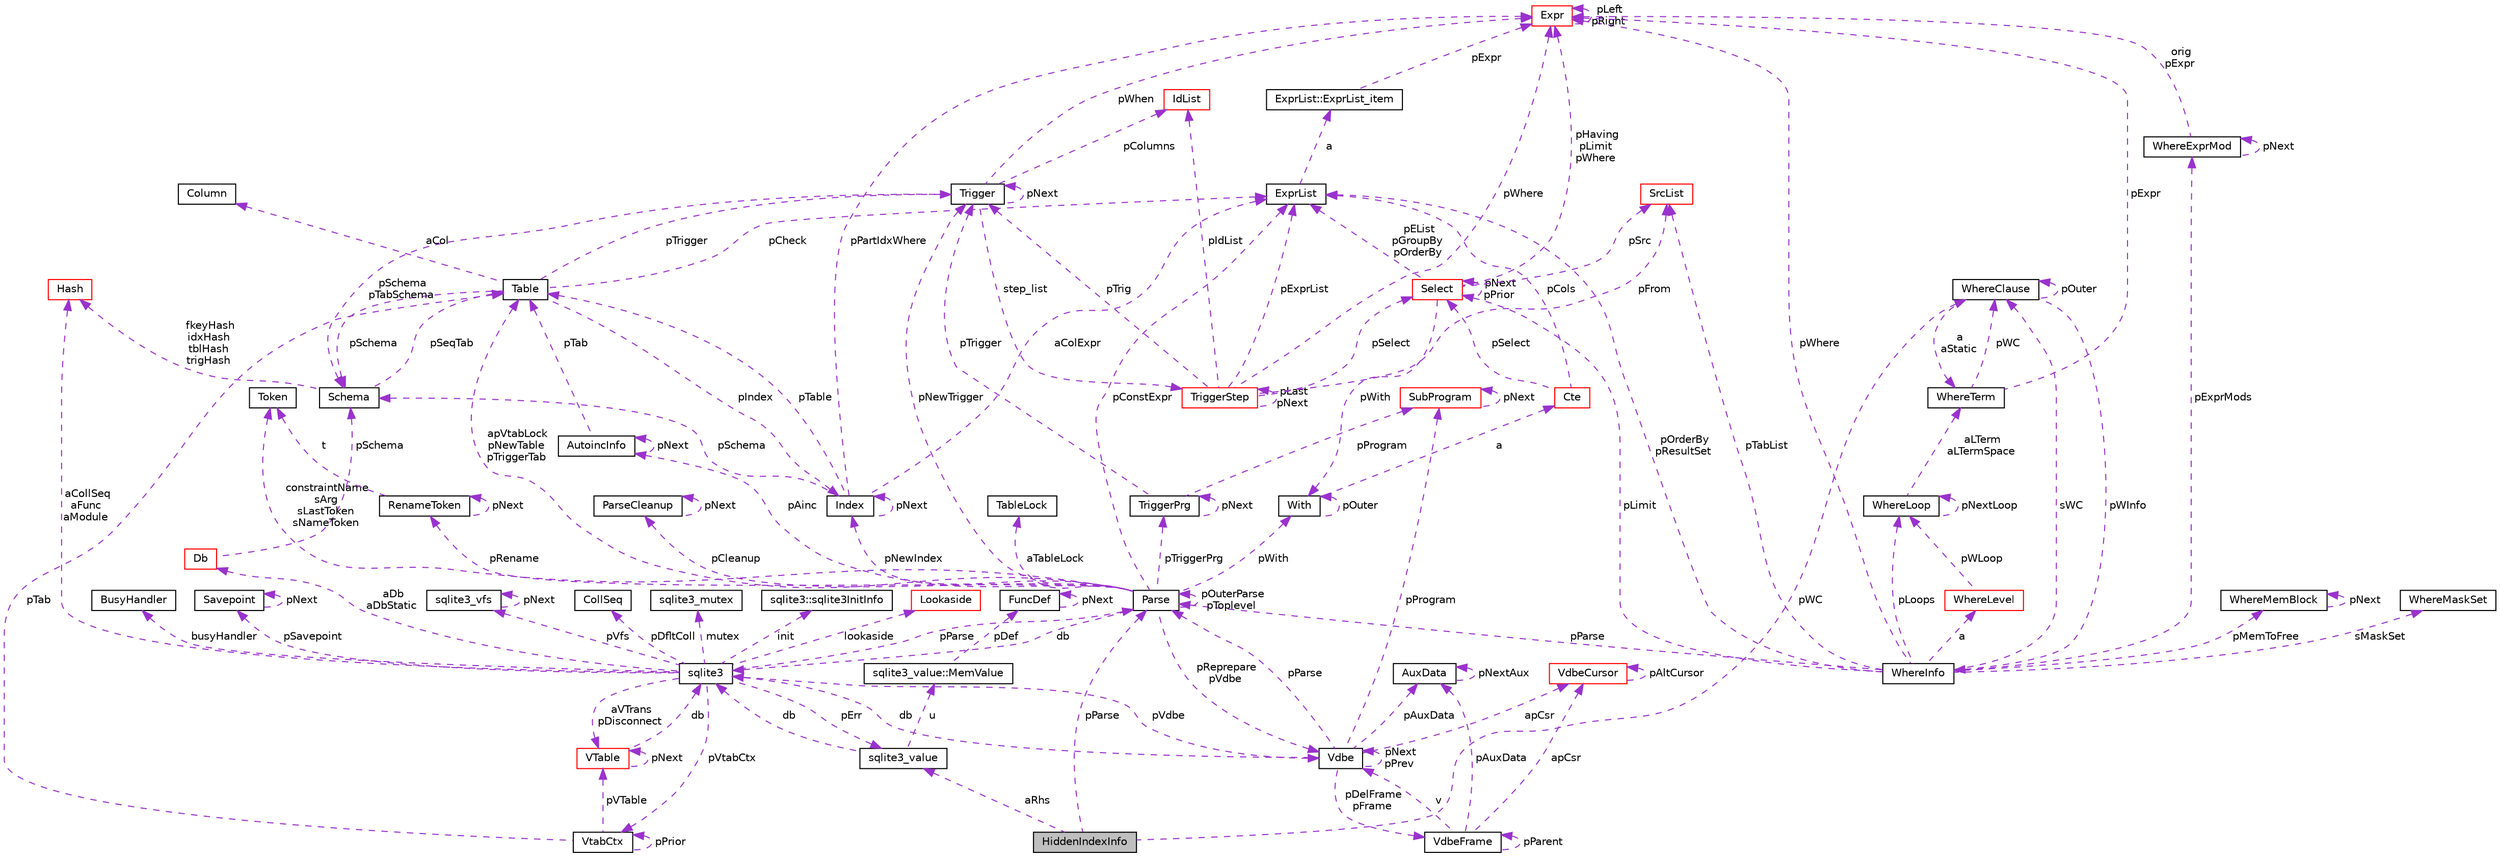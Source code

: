 digraph "HiddenIndexInfo"
{
 // LATEX_PDF_SIZE
  edge [fontname="Helvetica",fontsize="10",labelfontname="Helvetica",labelfontsize="10"];
  node [fontname="Helvetica",fontsize="10",shape=record];
  Node1 [label="HiddenIndexInfo",height=0.2,width=0.4,color="black", fillcolor="grey75", style="filled", fontcolor="black",tooltip=" "];
  Node2 -> Node1 [dir="back",color="darkorchid3",fontsize="10",style="dashed",label=" pWC" ,fontname="Helvetica"];
  Node2 [label="WhereClause",height=0.2,width=0.4,color="black", fillcolor="white", style="filled",URL="$db/d1b/sqlite3_8c.html#da/d54/structWhereClause",tooltip=" "];
  Node3 -> Node2 [dir="back",color="darkorchid3",fontsize="10",style="dashed",label=" pWInfo" ,fontname="Helvetica"];
  Node3 [label="WhereInfo",height=0.2,width=0.4,color="black", fillcolor="white", style="filled",URL="$db/d1b/sqlite3_8c.html#d9/d37/structWhereInfo",tooltip=" "];
  Node4 -> Node3 [dir="back",color="darkorchid3",fontsize="10",style="dashed",label=" pParse" ,fontname="Helvetica"];
  Node4 [label="Parse",height=0.2,width=0.4,color="black", fillcolor="white", style="filled",URL="$db/d1b/sqlite3_8c.html#db/dbb/structParse",tooltip=" "];
  Node5 -> Node4 [dir="back",color="darkorchid3",fontsize="10",style="dashed",label=" db" ,fontname="Helvetica"];
  Node5 [label="sqlite3",height=0.2,width=0.4,color="black", fillcolor="white", style="filled",URL="$d9/dcd/structsqlite3.html",tooltip=" "];
  Node6 -> Node5 [dir="back",color="darkorchid3",fontsize="10",style="dashed",label=" pVfs" ,fontname="Helvetica"];
  Node6 [label="sqlite3_vfs",height=0.2,width=0.4,color="black", fillcolor="white", style="filled",URL="$d3/d36/structsqlite3__vfs.html",tooltip=" "];
  Node6 -> Node6 [dir="back",color="darkorchid3",fontsize="10",style="dashed",label=" pNext" ,fontname="Helvetica"];
  Node7 -> Node5 [dir="back",color="darkorchid3",fontsize="10",style="dashed",label=" pVdbe" ,fontname="Helvetica"];
  Node7 [label="Vdbe",height=0.2,width=0.4,color="black", fillcolor="white", style="filled",URL="$db/d1b/sqlite3_8c.html#de/d53/structVdbe",tooltip=" "];
  Node5 -> Node7 [dir="back",color="darkorchid3",fontsize="10",style="dashed",label=" db" ,fontname="Helvetica"];
  Node7 -> Node7 [dir="back",color="darkorchid3",fontsize="10",style="dashed",label=" pNext\npPrev" ,fontname="Helvetica"];
  Node4 -> Node7 [dir="back",color="darkorchid3",fontsize="10",style="dashed",label=" pParse" ,fontname="Helvetica"];
  Node8 -> Node7 [dir="back",color="darkorchid3",fontsize="10",style="dashed",label=" apCsr" ,fontname="Helvetica"];
  Node8 [label="VdbeCursor",height=0.2,width=0.4,color="red", fillcolor="white", style="filled",URL="$db/d1b/sqlite3_8c.html#d0/dd5/structVdbeCursor",tooltip=" "];
  Node8 -> Node8 [dir="back",color="darkorchid3",fontsize="10",style="dashed",label=" pAltCursor" ,fontname="Helvetica"];
  Node11 -> Node7 [dir="back",color="darkorchid3",fontsize="10",style="dashed",label=" pDelFrame\npFrame" ,fontname="Helvetica"];
  Node11 [label="VdbeFrame",height=0.2,width=0.4,color="black", fillcolor="white", style="filled",URL="$db/d1b/sqlite3_8c.html#df/db1/structVdbeFrame",tooltip=" "];
  Node7 -> Node11 [dir="back",color="darkorchid3",fontsize="10",style="dashed",label=" v" ,fontname="Helvetica"];
  Node11 -> Node11 [dir="back",color="darkorchid3",fontsize="10",style="dashed",label=" pParent" ,fontname="Helvetica"];
  Node8 -> Node11 [dir="back",color="darkorchid3",fontsize="10",style="dashed",label=" apCsr" ,fontname="Helvetica"];
  Node12 -> Node11 [dir="back",color="darkorchid3",fontsize="10",style="dashed",label=" pAuxData" ,fontname="Helvetica"];
  Node12 [label="AuxData",height=0.2,width=0.4,color="black", fillcolor="white", style="filled",URL="$d7/d4c/structAuxData.html",tooltip=" "];
  Node12 -> Node12 [dir="back",color="darkorchid3",fontsize="10",style="dashed",label=" pNextAux" ,fontname="Helvetica"];
  Node13 -> Node7 [dir="back",color="darkorchid3",fontsize="10",style="dashed",label=" pProgram" ,fontname="Helvetica"];
  Node13 [label="SubProgram",height=0.2,width=0.4,color="red", fillcolor="white", style="filled",URL="$db/d1b/sqlite3_8c.html#de/d7a/structSubProgram",tooltip=" "];
  Node13 -> Node13 [dir="back",color="darkorchid3",fontsize="10",style="dashed",label=" pNext" ,fontname="Helvetica"];
  Node12 -> Node7 [dir="back",color="darkorchid3",fontsize="10",style="dashed",label=" pAuxData" ,fontname="Helvetica"];
  Node10 -> Node5 [dir="back",color="darkorchid3",fontsize="10",style="dashed",label=" pDfltColl" ,fontname="Helvetica"];
  Node10 [label="CollSeq",height=0.2,width=0.4,color="black", fillcolor="white", style="filled",URL="$d1/d4e/structCollSeq.html",tooltip=" "];
  Node49 -> Node5 [dir="back",color="darkorchid3",fontsize="10",style="dashed",label=" mutex" ,fontname="Helvetica"];
  Node49 [label="sqlite3_mutex",height=0.2,width=0.4,color="black", fillcolor="white", style="filled",URL="$db/d1b/sqlite3_8c.html#d5/d3c/structsqlite3__mutex",tooltip=" "];
  Node50 -> Node5 [dir="back",color="darkorchid3",fontsize="10",style="dashed",label=" aDb\naDbStatic" ,fontname="Helvetica"];
  Node50 [label="Db",height=0.2,width=0.4,color="red", fillcolor="white", style="filled",URL="$db/d1b/sqlite3_8c.html#d2/d6b/structDb",tooltip=" "];
  Node26 -> Node50 [dir="back",color="darkorchid3",fontsize="10",style="dashed",label=" pSchema" ,fontname="Helvetica"];
  Node26 [label="Schema",height=0.2,width=0.4,color="black", fillcolor="white", style="filled",URL="$db/d1b/sqlite3_8c.html#d8/db0/structSchema",tooltip=" "];
  Node27 -> Node26 [dir="back",color="darkorchid3",fontsize="10",style="dashed",label=" fkeyHash\nidxHash\ntblHash\ntrigHash" ,fontname="Helvetica"];
  Node27 [label="Hash",height=0.2,width=0.4,color="red", fillcolor="white", style="filled",URL="$db/d1b/sqlite3_8c.html#d1/dbe/structHash",tooltip=" "];
  Node23 -> Node26 [dir="back",color="darkorchid3",fontsize="10",style="dashed",label=" pSeqTab" ,fontname="Helvetica"];
  Node23 [label="Table",height=0.2,width=0.4,color="black", fillcolor="white", style="filled",URL="$db/d1b/sqlite3_8c.html#dc/dcb/structTable",tooltip=" "];
  Node24 -> Node23 [dir="back",color="darkorchid3",fontsize="10",style="dashed",label=" aCol" ,fontname="Helvetica"];
  Node24 [label="Column",height=0.2,width=0.4,color="black", fillcolor="white", style="filled",URL="$db/d1b/sqlite3_8c.html#dc/dc1/structColumn",tooltip=" "];
  Node25 -> Node23 [dir="back",color="darkorchid3",fontsize="10",style="dashed",label=" pIndex" ,fontname="Helvetica"];
  Node25 [label="Index",height=0.2,width=0.4,color="black", fillcolor="white", style="filled",URL="$db/d1b/sqlite3_8c.html#df/d86/structIndex",tooltip=" "];
  Node23 -> Node25 [dir="back",color="darkorchid3",fontsize="10",style="dashed",label=" pTable" ,fontname="Helvetica"];
  Node25 -> Node25 [dir="back",color="darkorchid3",fontsize="10",style="dashed",label=" pNext" ,fontname="Helvetica"];
  Node26 -> Node25 [dir="back",color="darkorchid3",fontsize="10",style="dashed",label=" pSchema" ,fontname="Helvetica"];
  Node30 -> Node25 [dir="back",color="darkorchid3",fontsize="10",style="dashed",label=" pPartIdxWhere" ,fontname="Helvetica"];
  Node30 [label="Expr",height=0.2,width=0.4,color="red", fillcolor="white", style="filled",URL="$db/d1b/sqlite3_8c.html#d4/dfb/structExpr",tooltip=" "];
  Node30 -> Node30 [dir="back",color="darkorchid3",fontsize="10",style="dashed",label=" pLeft\npRight" ,fontname="Helvetica"];
  Node32 -> Node25 [dir="back",color="darkorchid3",fontsize="10",style="dashed",label=" aColExpr" ,fontname="Helvetica"];
  Node32 [label="ExprList",height=0.2,width=0.4,color="black", fillcolor="white", style="filled",URL="$db/d1b/sqlite3_8c.html#d5/d5c/structExprList",tooltip=" "];
  Node33 -> Node32 [dir="back",color="darkorchid3",fontsize="10",style="dashed",label=" a" ,fontname="Helvetica"];
  Node33 [label="ExprList::ExprList_item",height=0.2,width=0.4,color="black", fillcolor="white", style="filled",URL="$db/d1b/sqlite3_8c.html#d8/dae/structExprList_1_1ExprList__item",tooltip=" "];
  Node30 -> Node33 [dir="back",color="darkorchid3",fontsize="10",style="dashed",label=" pExpr" ,fontname="Helvetica"];
  Node32 -> Node23 [dir="back",color="darkorchid3",fontsize="10",style="dashed",label=" pCheck" ,fontname="Helvetica"];
  Node36 -> Node23 [dir="back",color="darkorchid3",fontsize="10",style="dashed",label=" pTrigger" ,fontname="Helvetica"];
  Node36 [label="Trigger",height=0.2,width=0.4,color="black", fillcolor="white", style="filled",URL="$db/d1b/sqlite3_8c.html#dc/d15/structTrigger",tooltip=" "];
  Node30 -> Node36 [dir="back",color="darkorchid3",fontsize="10",style="dashed",label=" pWhen" ,fontname="Helvetica"];
  Node37 -> Node36 [dir="back",color="darkorchid3",fontsize="10",style="dashed",label=" pColumns" ,fontname="Helvetica"];
  Node37 [label="IdList",height=0.2,width=0.4,color="red", fillcolor="white", style="filled",URL="$db/d1b/sqlite3_8c.html#da/d69/structIdList",tooltip=" "];
  Node26 -> Node36 [dir="back",color="darkorchid3",fontsize="10",style="dashed",label=" pSchema\npTabSchema" ,fontname="Helvetica"];
  Node39 -> Node36 [dir="back",color="darkorchid3",fontsize="10",style="dashed",label=" step_list" ,fontname="Helvetica"];
  Node39 [label="TriggerStep",height=0.2,width=0.4,color="red", fillcolor="white", style="filled",URL="$db/d1b/sqlite3_8c.html#d5/da5/structTriggerStep",tooltip=" "];
  Node36 -> Node39 [dir="back",color="darkorchid3",fontsize="10",style="dashed",label=" pTrig" ,fontname="Helvetica"];
  Node40 -> Node39 [dir="back",color="darkorchid3",fontsize="10",style="dashed",label=" pSelect" ,fontname="Helvetica"];
  Node40 [label="Select",height=0.2,width=0.4,color="red", fillcolor="white", style="filled",URL="$db/d1b/sqlite3_8c.html#dd/d39/structSelect",tooltip=" "];
  Node32 -> Node40 [dir="back",color="darkorchid3",fontsize="10",style="dashed",label=" pEList\npGroupBy\npOrderBy" ,fontname="Helvetica"];
  Node41 -> Node40 [dir="back",color="darkorchid3",fontsize="10",style="dashed",label=" pSrc" ,fontname="Helvetica"];
  Node41 [label="SrcList",height=0.2,width=0.4,color="red", fillcolor="white", style="filled",URL="$db/d1b/sqlite3_8c.html#de/deb/structSrcList",tooltip=" "];
  Node30 -> Node40 [dir="back",color="darkorchid3",fontsize="10",style="dashed",label=" pHaving\npLimit\npWhere" ,fontname="Helvetica"];
  Node40 -> Node40 [dir="back",color="darkorchid3",fontsize="10",style="dashed",label=" pNext\npPrior" ,fontname="Helvetica"];
  Node43 -> Node40 [dir="back",color="darkorchid3",fontsize="10",style="dashed",label=" pWith" ,fontname="Helvetica"];
  Node43 [label="With",height=0.2,width=0.4,color="black", fillcolor="white", style="filled",URL="$db/d1b/sqlite3_8c.html#df/d70/structWith",tooltip=" "];
  Node43 -> Node43 [dir="back",color="darkorchid3",fontsize="10",style="dashed",label=" pOuter" ,fontname="Helvetica"];
  Node44 -> Node43 [dir="back",color="darkorchid3",fontsize="10",style="dashed",label=" a" ,fontname="Helvetica"];
  Node44 [label="Cte",height=0.2,width=0.4,color="red", fillcolor="white", style="filled",URL="$db/d1b/sqlite3_8c.html#da/dbd/structCte",tooltip=" "];
  Node32 -> Node44 [dir="back",color="darkorchid3",fontsize="10",style="dashed",label=" pCols" ,fontname="Helvetica"];
  Node40 -> Node44 [dir="back",color="darkorchid3",fontsize="10",style="dashed",label=" pSelect" ,fontname="Helvetica"];
  Node41 -> Node39 [dir="back",color="darkorchid3",fontsize="10",style="dashed",label=" pFrom" ,fontname="Helvetica"];
  Node30 -> Node39 [dir="back",color="darkorchid3",fontsize="10",style="dashed",label=" pWhere" ,fontname="Helvetica"];
  Node32 -> Node39 [dir="back",color="darkorchid3",fontsize="10",style="dashed",label=" pExprList" ,fontname="Helvetica"];
  Node37 -> Node39 [dir="back",color="darkorchid3",fontsize="10",style="dashed",label=" pIdList" ,fontname="Helvetica"];
  Node39 -> Node39 [dir="back",color="darkorchid3",fontsize="10",style="dashed",label=" pLast\npNext" ,fontname="Helvetica"];
  Node36 -> Node36 [dir="back",color="darkorchid3",fontsize="10",style="dashed",label=" pNext" ,fontname="Helvetica"];
  Node26 -> Node23 [dir="back",color="darkorchid3",fontsize="10",style="dashed",label=" pSchema" ,fontname="Helvetica"];
  Node68 -> Node5 [dir="back",color="darkorchid3",fontsize="10",style="dashed",label=" init" ,fontname="Helvetica"];
  Node68 [label="sqlite3::sqlite3InitInfo",height=0.2,width=0.4,color="black", fillcolor="white", style="filled",URL="$d9/dcd/structsqlite3.html#df/d52/structsqlite3_1_1sqlite3InitInfo",tooltip=" "];
  Node4 -> Node5 [dir="back",color="darkorchid3",fontsize="10",style="dashed",label=" pParse" ,fontname="Helvetica"];
  Node18 -> Node5 [dir="back",color="darkorchid3",fontsize="10",style="dashed",label=" pErr" ,fontname="Helvetica"];
  Node18 [label="sqlite3_value",height=0.2,width=0.4,color="black", fillcolor="white", style="filled",URL="$d0/d9c/structsqlite3__value.html",tooltip=" "];
  Node19 -> Node18 [dir="back",color="darkorchid3",fontsize="10",style="dashed",label=" u" ,fontname="Helvetica"];
  Node19 [label="sqlite3_value::MemValue",height=0.2,width=0.4,color="black", fillcolor="white", style="filled",URL="$d0/d9c/structsqlite3__value.html#d5/da9/unionsqlite3__value_1_1MemValue",tooltip=" "];
  Node16 -> Node19 [dir="back",color="darkorchid3",fontsize="10",style="dashed",label=" pDef" ,fontname="Helvetica"];
  Node16 [label="FuncDef",height=0.2,width=0.4,color="black", fillcolor="white", style="filled",URL="$d1/d3a/structFuncDef.html",tooltip=" "];
  Node16 -> Node16 [dir="back",color="darkorchid3",fontsize="10",style="dashed",label=" pNext" ,fontname="Helvetica"];
  Node5 -> Node18 [dir="back",color="darkorchid3",fontsize="10",style="dashed",label=" db" ,fontname="Helvetica"];
  Node69 -> Node5 [dir="back",color="darkorchid3",fontsize="10",style="dashed",label=" lookaside" ,fontname="Helvetica"];
  Node69 [label="Lookaside",height=0.2,width=0.4,color="red", fillcolor="white", style="filled",URL="$db/d1b/sqlite3_8c.html#d9/d54/structLookaside",tooltip=" "];
  Node27 -> Node5 [dir="back",color="darkorchid3",fontsize="10",style="dashed",label=" aCollSeq\naFunc\naModule" ,fontname="Helvetica"];
  Node71 -> Node5 [dir="back",color="darkorchid3",fontsize="10",style="dashed",label=" pVtabCtx" ,fontname="Helvetica"];
  Node71 [label="VtabCtx",height=0.2,width=0.4,color="black", fillcolor="white", style="filled",URL="$db/d1b/sqlite3_8c.html#d3/d4f/structVtabCtx",tooltip=" "];
  Node20 -> Node71 [dir="back",color="darkorchid3",fontsize="10",style="dashed",label=" pVTable" ,fontname="Helvetica"];
  Node20 [label="VTable",height=0.2,width=0.4,color="red", fillcolor="white", style="filled",URL="$db/d1b/sqlite3_8c.html#d9/dde/structVTable",tooltip=" "];
  Node5 -> Node20 [dir="back",color="darkorchid3",fontsize="10",style="dashed",label=" db" ,fontname="Helvetica"];
  Node20 -> Node20 [dir="back",color="darkorchid3",fontsize="10",style="dashed",label=" pNext" ,fontname="Helvetica"];
  Node23 -> Node71 [dir="back",color="darkorchid3",fontsize="10",style="dashed",label=" pTab" ,fontname="Helvetica"];
  Node71 -> Node71 [dir="back",color="darkorchid3",fontsize="10",style="dashed",label=" pPrior" ,fontname="Helvetica"];
  Node20 -> Node5 [dir="back",color="darkorchid3",fontsize="10",style="dashed",label=" aVTrans\npDisconnect" ,fontname="Helvetica"];
  Node72 -> Node5 [dir="back",color="darkorchid3",fontsize="10",style="dashed",label=" busyHandler" ,fontname="Helvetica"];
  Node72 [label="BusyHandler",height=0.2,width=0.4,color="black", fillcolor="white", style="filled",URL="$dc/d2e/structBusyHandler.html",tooltip=" "];
  Node73 -> Node5 [dir="back",color="darkorchid3",fontsize="10",style="dashed",label=" pSavepoint" ,fontname="Helvetica"];
  Node73 [label="Savepoint",height=0.2,width=0.4,color="black", fillcolor="white", style="filled",URL="$db/d1b/sqlite3_8c.html#d3/d2f/structSavepoint",tooltip=" "];
  Node73 -> Node73 [dir="back",color="darkorchid3",fontsize="10",style="dashed",label=" pNext" ,fontname="Helvetica"];
  Node7 -> Node4 [dir="back",color="darkorchid3",fontsize="10",style="dashed",label=" pReprepare\npVdbe" ,fontname="Helvetica"];
  Node32 -> Node4 [dir="back",color="darkorchid3",fontsize="10",style="dashed",label=" pConstExpr" ,fontname="Helvetica"];
  Node74 -> Node4 [dir="back",color="darkorchid3",fontsize="10",style="dashed",label=" constraintName\nsArg\nsLastToken\nsNameToken" ,fontname="Helvetica"];
  Node74 [label="Token",height=0.2,width=0.4,color="black", fillcolor="white", style="filled",URL="$db/d1b/sqlite3_8c.html#df/dcd/structToken",tooltip=" "];
  Node75 -> Node4 [dir="back",color="darkorchid3",fontsize="10",style="dashed",label=" aTableLock" ,fontname="Helvetica"];
  Node75 [label="TableLock",height=0.2,width=0.4,color="black", fillcolor="white", style="filled",URL="$db/d1b/sqlite3_8c.html#d1/d79/structTableLock",tooltip=" "];
  Node76 -> Node4 [dir="back",color="darkorchid3",fontsize="10",style="dashed",label=" pAinc" ,fontname="Helvetica"];
  Node76 [label="AutoincInfo",height=0.2,width=0.4,color="black", fillcolor="white", style="filled",URL="$db/d1b/sqlite3_8c.html#db/d7b/structAutoincInfo",tooltip=" "];
  Node76 -> Node76 [dir="back",color="darkorchid3",fontsize="10",style="dashed",label=" pNext" ,fontname="Helvetica"];
  Node23 -> Node76 [dir="back",color="darkorchid3",fontsize="10",style="dashed",label=" pTab" ,fontname="Helvetica"];
  Node4 -> Node4 [dir="back",color="darkorchid3",fontsize="10",style="dashed",label=" pOuterParse\npToplevel" ,fontname="Helvetica"];
  Node23 -> Node4 [dir="back",color="darkorchid3",fontsize="10",style="dashed",label=" apVtabLock\npNewTable\npTriggerTab" ,fontname="Helvetica"];
  Node77 -> Node4 [dir="back",color="darkorchid3",fontsize="10",style="dashed",label=" pTriggerPrg" ,fontname="Helvetica"];
  Node77 [label="TriggerPrg",height=0.2,width=0.4,color="black", fillcolor="white", style="filled",URL="$db/d1b/sqlite3_8c.html#d9/d62/structTriggerPrg",tooltip=" "];
  Node36 -> Node77 [dir="back",color="darkorchid3",fontsize="10",style="dashed",label=" pTrigger" ,fontname="Helvetica"];
  Node77 -> Node77 [dir="back",color="darkorchid3",fontsize="10",style="dashed",label=" pNext" ,fontname="Helvetica"];
  Node13 -> Node77 [dir="back",color="darkorchid3",fontsize="10",style="dashed",label=" pProgram" ,fontname="Helvetica"];
  Node78 -> Node4 [dir="back",color="darkorchid3",fontsize="10",style="dashed",label=" pCleanup" ,fontname="Helvetica"];
  Node78 [label="ParseCleanup",height=0.2,width=0.4,color="black", fillcolor="white", style="filled",URL="$de/d52/structParseCleanup.html",tooltip=" "];
  Node78 -> Node78 [dir="back",color="darkorchid3",fontsize="10",style="dashed",label=" pNext" ,fontname="Helvetica"];
  Node25 -> Node4 [dir="back",color="darkorchid3",fontsize="10",style="dashed",label=" pNewIndex" ,fontname="Helvetica"];
  Node36 -> Node4 [dir="back",color="darkorchid3",fontsize="10",style="dashed",label=" pNewTrigger" ,fontname="Helvetica"];
  Node43 -> Node4 [dir="back",color="darkorchid3",fontsize="10",style="dashed",label=" pWith" ,fontname="Helvetica"];
  Node79 -> Node4 [dir="back",color="darkorchid3",fontsize="10",style="dashed",label=" pRename" ,fontname="Helvetica"];
  Node79 [label="RenameToken",height=0.2,width=0.4,color="black", fillcolor="white", style="filled",URL="$db/d1b/sqlite3_8c.html#d7/db5/structRenameToken",tooltip=" "];
  Node74 -> Node79 [dir="back",color="darkorchid3",fontsize="10",style="dashed",label=" t" ,fontname="Helvetica"];
  Node79 -> Node79 [dir="back",color="darkorchid3",fontsize="10",style="dashed",label=" pNext" ,fontname="Helvetica"];
  Node41 -> Node3 [dir="back",color="darkorchid3",fontsize="10",style="dashed",label=" pTabList" ,fontname="Helvetica"];
  Node32 -> Node3 [dir="back",color="darkorchid3",fontsize="10",style="dashed",label=" pOrderBy\npResultSet" ,fontname="Helvetica"];
  Node30 -> Node3 [dir="back",color="darkorchid3",fontsize="10",style="dashed",label=" pWhere" ,fontname="Helvetica"];
  Node40 -> Node3 [dir="back",color="darkorchid3",fontsize="10",style="dashed",label=" pLimit" ,fontname="Helvetica"];
  Node80 -> Node3 [dir="back",color="darkorchid3",fontsize="10",style="dashed",label=" pLoops" ,fontname="Helvetica"];
  Node80 [label="WhereLoop",height=0.2,width=0.4,color="black", fillcolor="white", style="filled",URL="$db/d1b/sqlite3_8c.html#dd/d9a/structWhereLoop",tooltip=" "];
  Node81 -> Node80 [dir="back",color="darkorchid3",fontsize="10",style="dashed",label=" aLTerm\naLTermSpace" ,fontname="Helvetica"];
  Node81 [label="WhereTerm",height=0.2,width=0.4,color="black", fillcolor="white", style="filled",URL="$db/d1b/sqlite3_8c.html#da/d59/structWhereTerm",tooltip=" "];
  Node30 -> Node81 [dir="back",color="darkorchid3",fontsize="10",style="dashed",label=" pExpr" ,fontname="Helvetica"];
  Node2 -> Node81 [dir="back",color="darkorchid3",fontsize="10",style="dashed",label=" pWC" ,fontname="Helvetica"];
  Node80 -> Node80 [dir="back",color="darkorchid3",fontsize="10",style="dashed",label=" pNextLoop" ,fontname="Helvetica"];
  Node82 -> Node3 [dir="back",color="darkorchid3",fontsize="10",style="dashed",label=" pExprMods" ,fontname="Helvetica"];
  Node82 [label="WhereExprMod",height=0.2,width=0.4,color="black", fillcolor="white", style="filled",URL="$db/d1b/sqlite3_8c.html#de/dbe/structWhereExprMod",tooltip=" "];
  Node82 -> Node82 [dir="back",color="darkorchid3",fontsize="10",style="dashed",label=" pNext" ,fontname="Helvetica"];
  Node30 -> Node82 [dir="back",color="darkorchid3",fontsize="10",style="dashed",label=" orig\npExpr" ,fontname="Helvetica"];
  Node83 -> Node3 [dir="back",color="darkorchid3",fontsize="10",style="dashed",label=" pMemToFree" ,fontname="Helvetica"];
  Node83 [label="WhereMemBlock",height=0.2,width=0.4,color="black", fillcolor="white", style="filled",URL="$db/d1b/sqlite3_8c.html#d7/df6/structWhereMemBlock",tooltip=" "];
  Node83 -> Node83 [dir="back",color="darkorchid3",fontsize="10",style="dashed",label=" pNext" ,fontname="Helvetica"];
  Node2 -> Node3 [dir="back",color="darkorchid3",fontsize="10",style="dashed",label=" sWC" ,fontname="Helvetica"];
  Node84 -> Node3 [dir="back",color="darkorchid3",fontsize="10",style="dashed",label=" sMaskSet" ,fontname="Helvetica"];
  Node84 [label="WhereMaskSet",height=0.2,width=0.4,color="black", fillcolor="white", style="filled",URL="$db/d1b/sqlite3_8c.html#d4/d2e/structWhereMaskSet",tooltip=" "];
  Node85 -> Node3 [dir="back",color="darkorchid3",fontsize="10",style="dashed",label=" a" ,fontname="Helvetica"];
  Node85 [label="WhereLevel",height=0.2,width=0.4,color="red", fillcolor="white", style="filled",URL="$db/d1b/sqlite3_8c.html#d4/dc8/structWhereLevel",tooltip=" "];
  Node80 -> Node85 [dir="back",color="darkorchid3",fontsize="10",style="dashed",label=" pWLoop" ,fontname="Helvetica"];
  Node2 -> Node2 [dir="back",color="darkorchid3",fontsize="10",style="dashed",label=" pOuter" ,fontname="Helvetica"];
  Node81 -> Node2 [dir="back",color="darkorchid3",fontsize="10",style="dashed",label=" a\naStatic" ,fontname="Helvetica"];
  Node4 -> Node1 [dir="back",color="darkorchid3",fontsize="10",style="dashed",label=" pParse" ,fontname="Helvetica"];
  Node18 -> Node1 [dir="back",color="darkorchid3",fontsize="10",style="dashed",label=" aRhs" ,fontname="Helvetica"];
}
